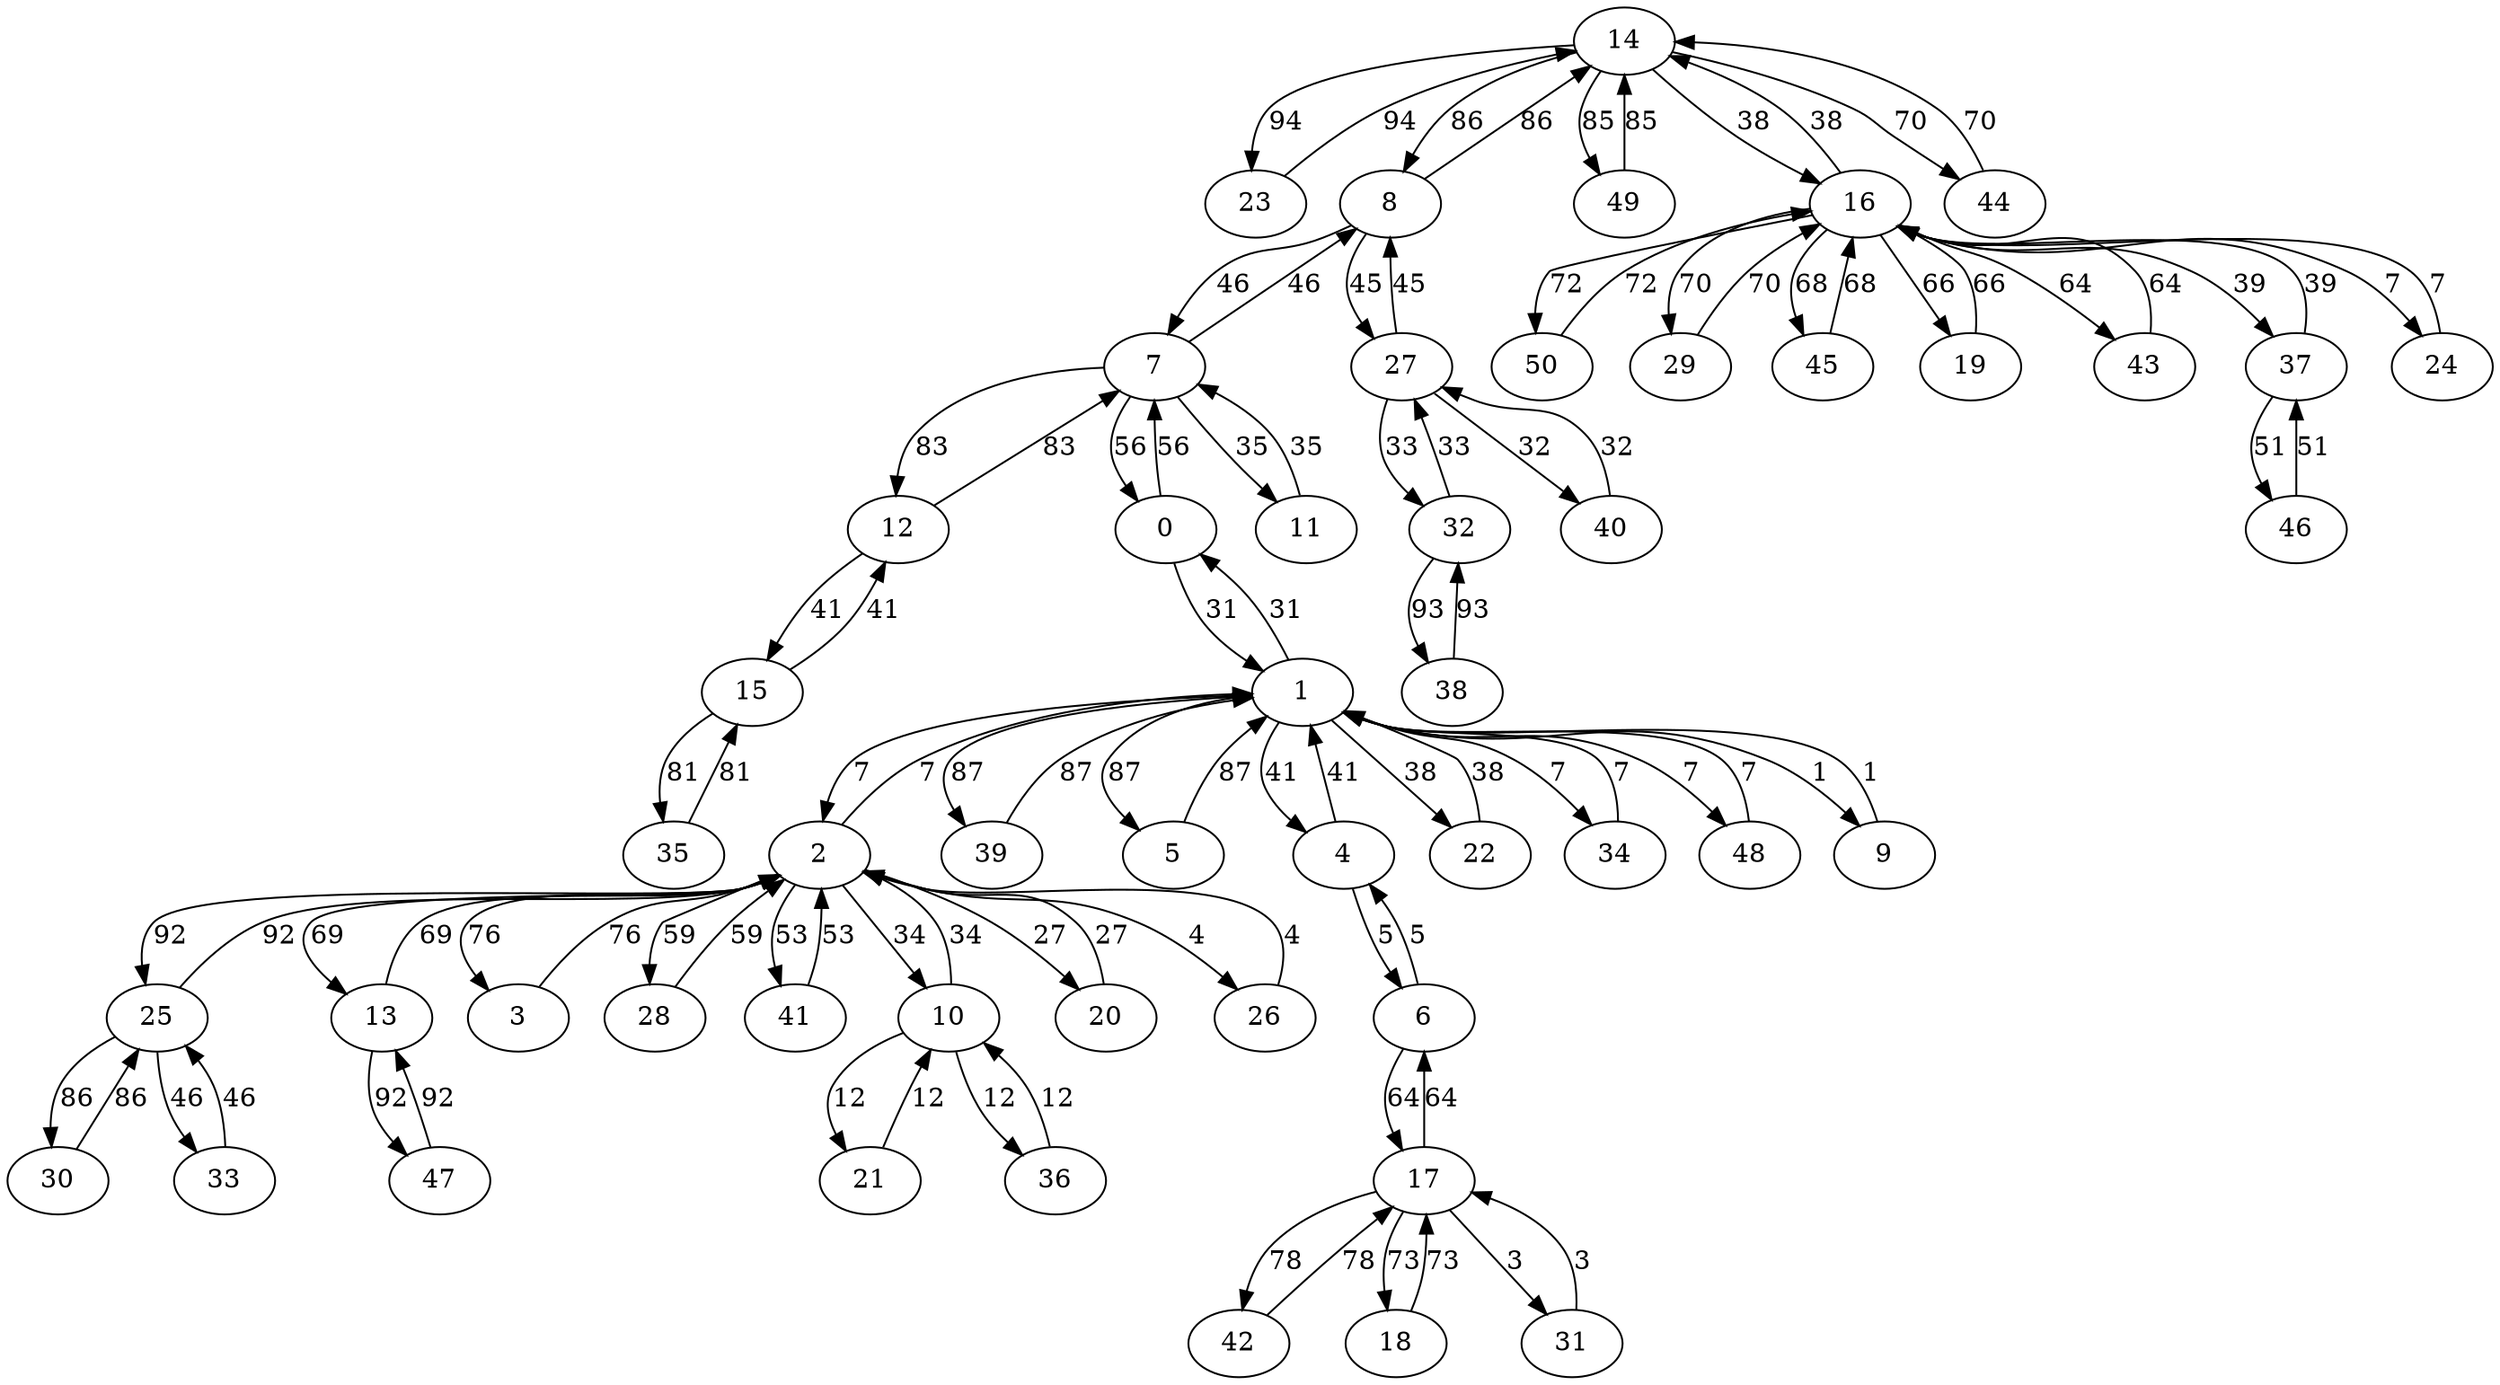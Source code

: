digraph Doro50_KIMST {
14;23;38;32;2;25;13;47;1;39;5;30;8;49;7;12;35;15;42;17;3;18;50;16;29;44;45;19;43;6;28;0;41;46;37;33;27;4;22;11;10;40;20;21;36;24;34;48;26;31;9;14 -> 23 [label = 94];
23 -> 14 [label = 94];
38 -> 32 [label = 93];
32 -> 38 [label = 93];
2 -> 25 [label = 92];
25 -> 2 [label = 92];
13 -> 47 [label = 92];
47 -> 13 [label = 92];
1 -> 39 [label = 87];
39 -> 1 [label = 87];
1 -> 5 [label = 87];
5 -> 1 [label = 87];
30 -> 25 [label = 86];
25 -> 30 [label = 86];
8 -> 14 [label = 86];
14 -> 8 [label = 86];
49 -> 14 [label = 85];
14 -> 49 [label = 85];
7 -> 12 [label = 83];
12 -> 7 [label = 83];
35 -> 15 [label = 81];
15 -> 35 [label = 81];
42 -> 17 [label = 78];
17 -> 42 [label = 78];
2 -> 3 [label = 76];
3 -> 2 [label = 76];
17 -> 18 [label = 73];
18 -> 17 [label = 73];
50 -> 16 [label = 72];
16 -> 50 [label = 72];
29 -> 16 [label = 70];
16 -> 29 [label = 70];
44 -> 14 [label = 70];
14 -> 44 [label = 70];
2 -> 13 [label = 69];
13 -> 2 [label = 69];
45 -> 16 [label = 68];
16 -> 45 [label = 68];
16 -> 19 [label = 66];
19 -> 16 [label = 66];
43 -> 16 [label = 64];
16 -> 43 [label = 64];
6 -> 17 [label = 64];
17 -> 6 [label = 64];
28 -> 2 [label = 59];
2 -> 28 [label = 59];
0 -> 7 [label = 56];
7 -> 0 [label = 56];
41 -> 2 [label = 53];
2 -> 41 [label = 53];
46 -> 37 [label = 51];
37 -> 46 [label = 51];
33 -> 25 [label = 46];
25 -> 33 [label = 46];
7 -> 8 [label = 46];
8 -> 7 [label = 46];
27 -> 8 [label = 45];
8 -> 27 [label = 45];
12 -> 15 [label = 41];
15 -> 12 [label = 41];
1 -> 4 [label = 41];
4 -> 1 [label = 41];
37 -> 16 [label = 39];
16 -> 37 [label = 39];
16 -> 14 [label = 38];
14 -> 16 [label = 38];
22 -> 1 [label = 38];
1 -> 22 [label = 38];
7 -> 11 [label = 35];
11 -> 7 [label = 35];
2 -> 10 [label = 34];
10 -> 2 [label = 34];
32 -> 27 [label = 33];
27 -> 32 [label = 33];
40 -> 27 [label = 32];
27 -> 40 [label = 32];
1 -> 0 [label = 31];
0 -> 1 [label = 31];
2 -> 20 [label = 27];
20 -> 2 [label = 27];
10 -> 21 [label = 12];
21 -> 10 [label = 12];
36 -> 10 [label = 12];
10 -> 36 [label = 12];
16 -> 24 [label = 7];
24 -> 16 [label = 7];
34 -> 1 [label = 7];
1 -> 34 [label = 7];
48 -> 1 [label = 7];
1 -> 48 [label = 7];
2 -> 1 [label = 7];
1 -> 2 [label = 7];
4 -> 6 [label = 5];
6 -> 4 [label = 5];
26 -> 2 [label = 4];
2 -> 26 [label = 4];
31 -> 17 [label = 3];
17 -> 31 [label = 3];
1 -> 9 [label = 1];
9 -> 1 [label = 1];
}
